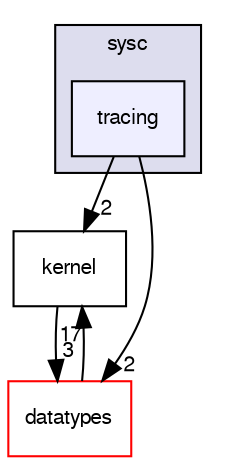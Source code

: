digraph "sysc/tracing" {
  compound=true
  node [ fontsize="10", fontname="FreeSans"];
  edge [ labelfontsize="10", labelfontname="FreeSans"];
  subgraph clusterdir_b3fe251d03f02f270a00ddc1eaee8ac2 {
    graph [ bgcolor="#ddddee", pencolor="black", label="sysc" fontname="FreeSans", fontsize="10", URL="dir_b3fe251d03f02f270a00ddc1eaee8ac2.html"]
  dir_4eddbcb30e9a369379b31e2b2e8cd530 [shape=box, label="tracing", style="filled", fillcolor="#eeeeff", pencolor="black", URL="dir_4eddbcb30e9a369379b31e2b2e8cd530.html"];
  }
  dir_b4b56023568c35e5a49172d00a6c7a39 [shape=box label="kernel" URL="dir_b4b56023568c35e5a49172d00a6c7a39.html"];
  dir_5e69c086e82be690ab2b0365646e74e7 [shape=box label="datatypes" fillcolor="white" style="filled" color="red" URL="dir_5e69c086e82be690ab2b0365646e74e7.html"];
  dir_b4b56023568c35e5a49172d00a6c7a39->dir_5e69c086e82be690ab2b0365646e74e7 [headlabel="3", labeldistance=1.5 headhref="dir_000007_000002.html"];
  dir_5e69c086e82be690ab2b0365646e74e7->dir_b4b56023568c35e5a49172d00a6c7a39 [headlabel="17", labeldistance=1.5 headhref="dir_000002_000007.html"];
  dir_4eddbcb30e9a369379b31e2b2e8cd530->dir_b4b56023568c35e5a49172d00a6c7a39 [headlabel="2", labeldistance=1.5 headhref="dir_000008_000007.html"];
  dir_4eddbcb30e9a369379b31e2b2e8cd530->dir_5e69c086e82be690ab2b0365646e74e7 [headlabel="2", labeldistance=1.5 headhref="dir_000008_000002.html"];
}
